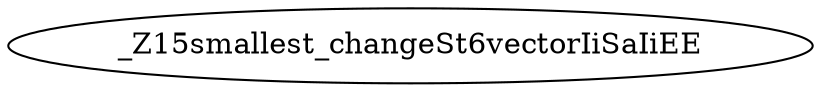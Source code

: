 digraph CallGraph {
_Z15smallest_changeSt6vectorIiSaIiEE [label="_Z15smallest_changeSt6vectorIiSaIiEE"];
}